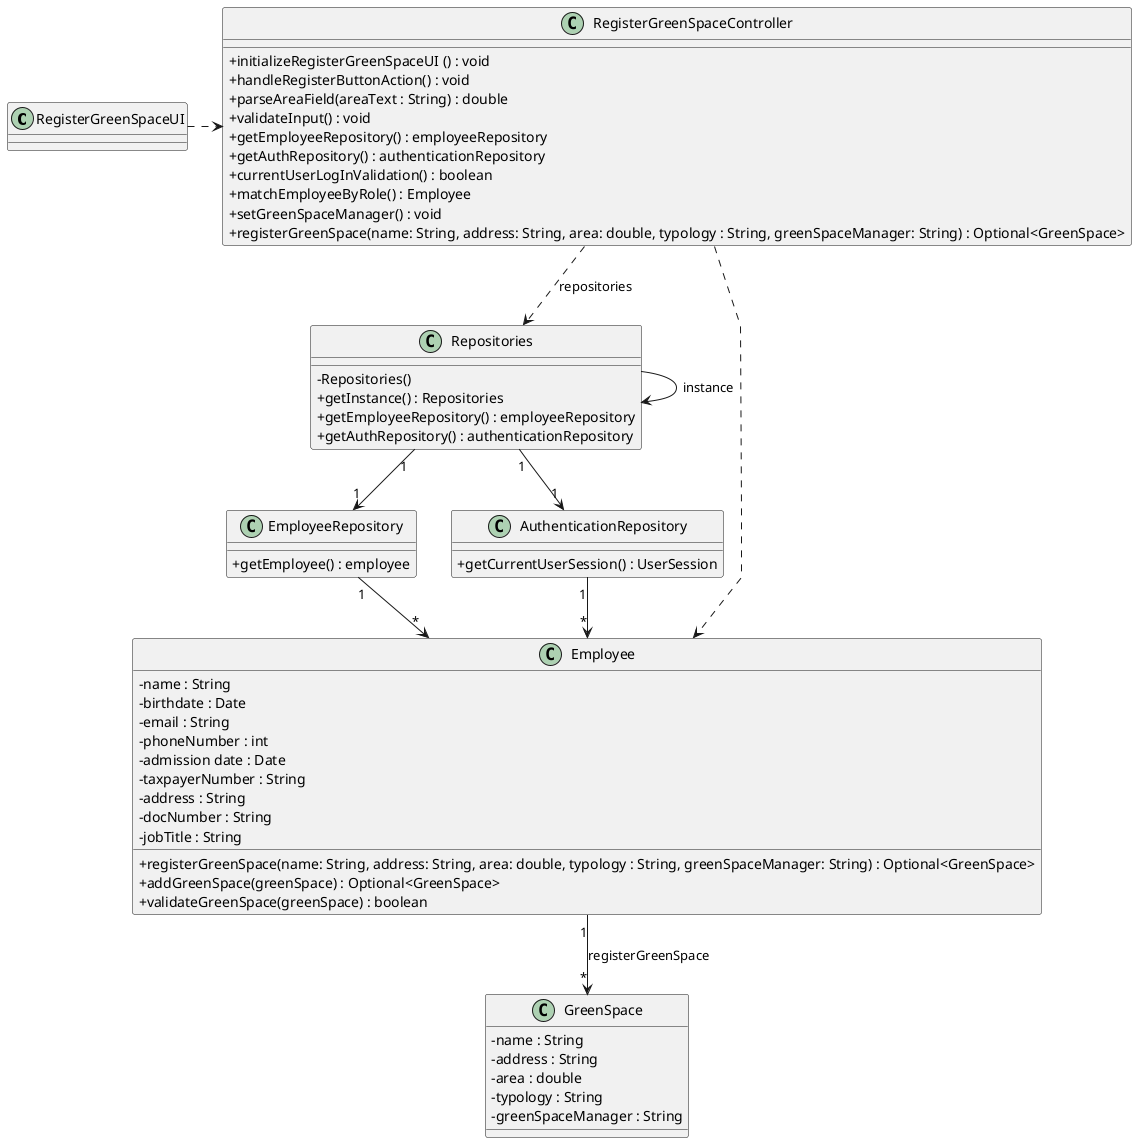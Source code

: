 @startuml
'skinparam monochrome true
skinparam packageStyle rectangle
skinparam shadowing false
skinparam linetype polyline
'skinparam linetype orto

skinparam classAttributeIconSize 0

'left to right direction

class RegisterGreenSpaceUI {

}

class RegisterGreenSpaceController {
    + initializeRegisterGreenSpaceUI () : void
    + handleRegisterButtonAction() : void
    + parseAreaField(areaText : String) : double
    + validateInput() : void
    + getEmployeeRepository() : employeeRepository
    + getAuthRepository() : authenticationRepository
    + currentUserLogInValidation() : boolean
    + matchEmployeeByRole() : Employee
    + setGreenSpaceManager() : void
    + registerGreenSpace(name: String, address: String, area: double, typology : String, greenSpaceManager: String) : Optional<GreenSpace>

}

class Repositories {
     - Repositories()
     + getInstance() : Repositories
     + getEmployeeRepository() : employeeRepository
     + getAuthRepository() : authenticationRepository

}

class Employee {
    -name : String
    -birthdate : Date
    -email : String
    -phoneNumber : int
    -admission date : Date
    -taxpayerNumber : String
    -address : String
    -docNumber : String
    -jobTitle : String
    +registerGreenSpace(name: String, address: String, area: double, typology : String, greenSpaceManager: String) : Optional<GreenSpace>
    +addGreenSpace(greenSpace) : Optional<GreenSpace>
    +validateGreenSpace(greenSpace) : boolean

}

class EmployeeRepository {
    +getEmployee() : employee
}

class AuthenticationRepository {
    +getCurrentUserSession() : UserSession
}

class GreenSpace {
        -name : String
        -address : String
        -area : double
        -typology : String
        - greenSpaceManager : String
}





RegisterGreenSpaceController ..> Repositories: repositories
RegisterGreenSpaceController ..> Employee
RegisterGreenSpaceUI .> RegisterGreenSpaceController
Repositories -> Repositories : instance
EmployeeRepository "1" --> "*" Employee
AuthenticationRepository "1" --> "*" Employee
Employee "1" --> "*" GreenSpace : registerGreenSpace
Repositories "1" --> "1" EmployeeRepository
Repositories "1" --> "1" AuthenticationRepository




@enduml